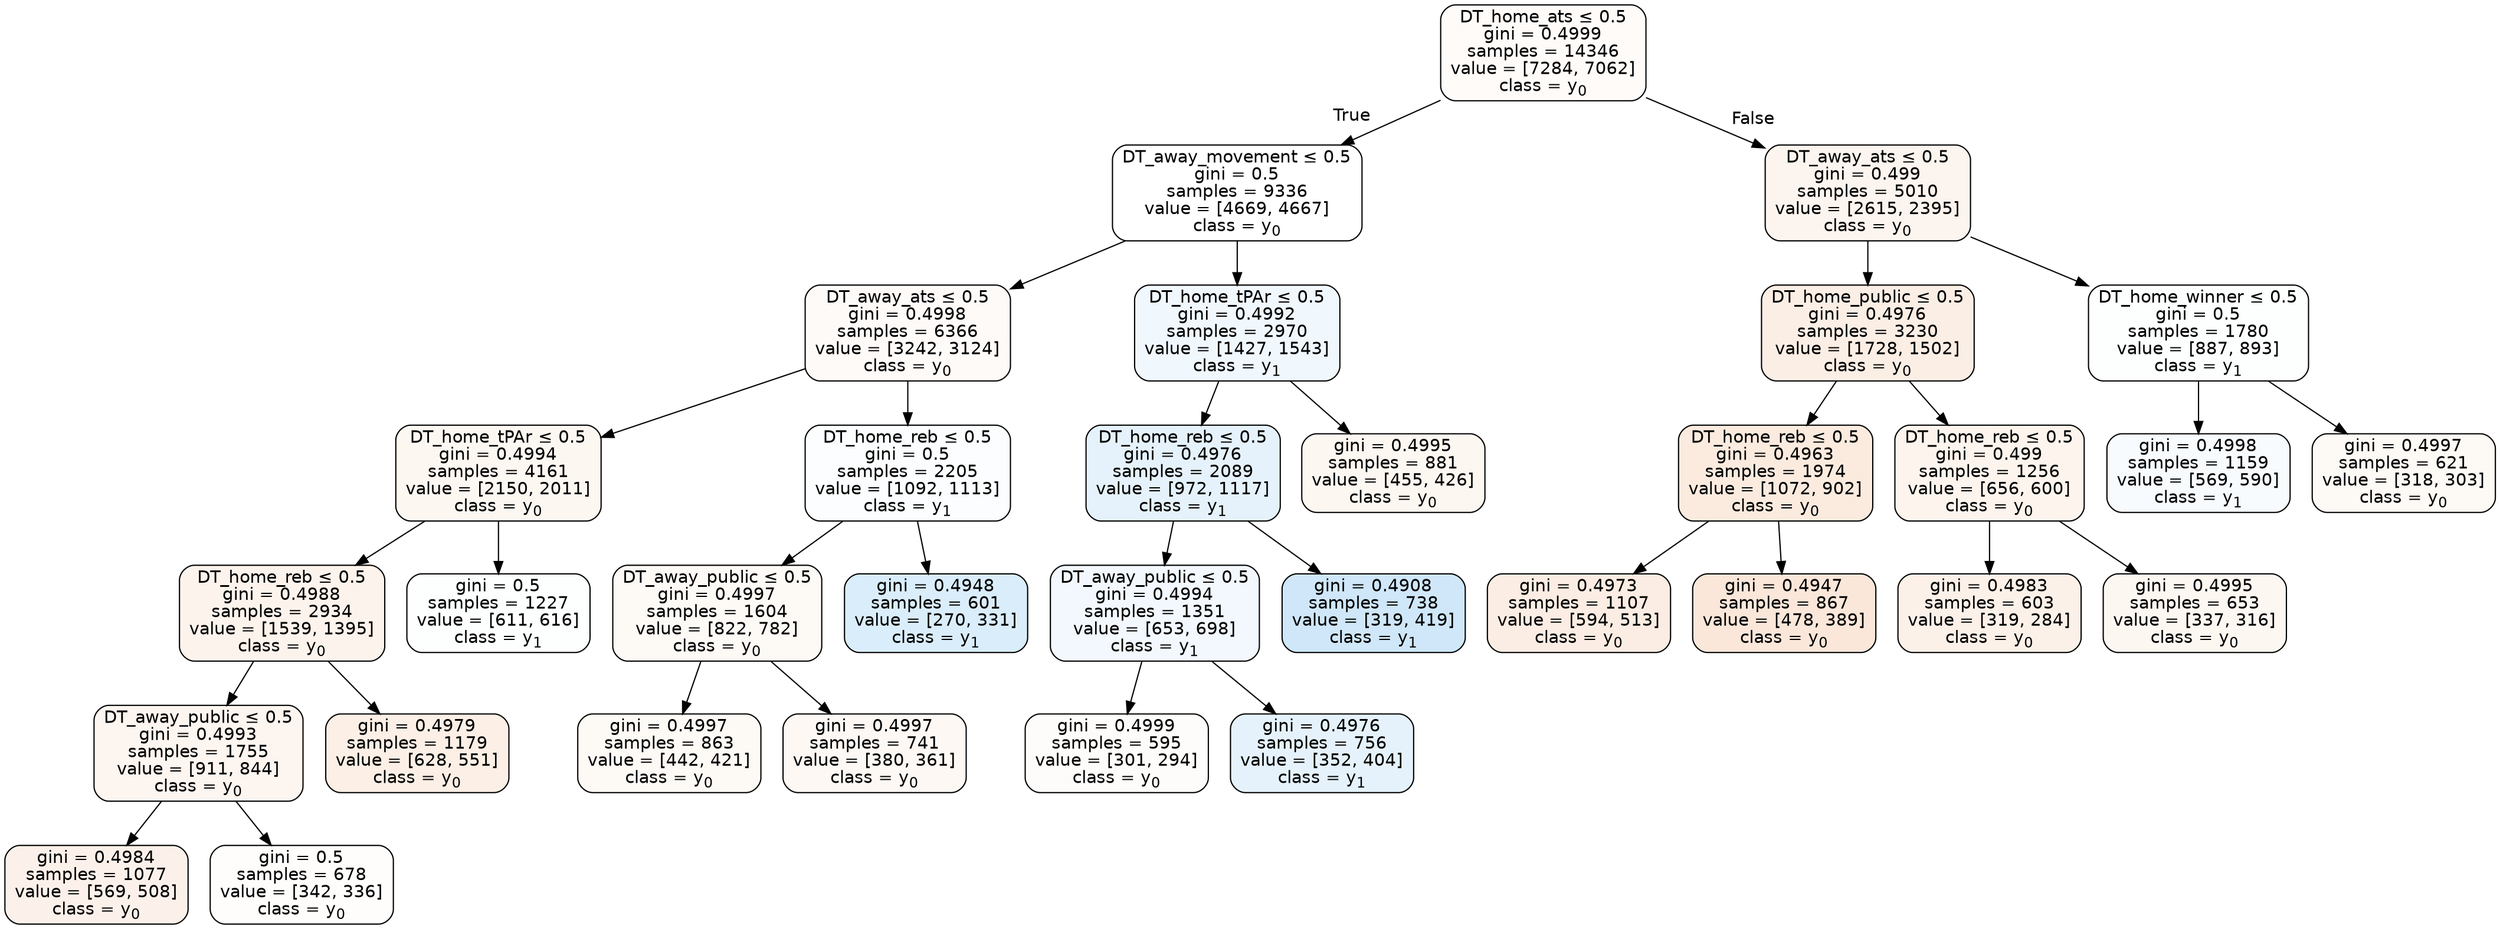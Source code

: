 digraph Tree {
node [shape=box, style="filled, rounded", color="black", fontname=helvetica] ;
edge [fontname=helvetica] ;
0 [label=<DT_home_ats &le; 0.5<br/>gini = 0.4999<br/>samples = 14346<br/>value = [7284, 7062]<br/>class = y<SUB>0</SUB>>, fillcolor="#e5813908"] ;
1 [label=<DT_away_movement &le; 0.5<br/>gini = 0.5<br/>samples = 9336<br/>value = [4669, 4667]<br/>class = y<SUB>0</SUB>>, fillcolor="#e5813900"] ;
0 -> 1 [labeldistance=2.5, labelangle=45, headlabel="True"] ;
2 [label=<DT_away_ats &le; 0.5<br/>gini = 0.4998<br/>samples = 6366<br/>value = [3242, 3124]<br/>class = y<SUB>0</SUB>>, fillcolor="#e5813909"] ;
1 -> 2 ;
3 [label=<DT_home_tPAr &le; 0.5<br/>gini = 0.4994<br/>samples = 4161<br/>value = [2150, 2011]<br/>class = y<SUB>0</SUB>>, fillcolor="#e5813910"] ;
2 -> 3 ;
4 [label=<DT_home_reb &le; 0.5<br/>gini = 0.4988<br/>samples = 2934<br/>value = [1539, 1395]<br/>class = y<SUB>0</SUB>>, fillcolor="#e5813918"] ;
3 -> 4 ;
5 [label=<DT_away_public &le; 0.5<br/>gini = 0.4993<br/>samples = 1755<br/>value = [911, 844]<br/>class = y<SUB>0</SUB>>, fillcolor="#e5813913"] ;
4 -> 5 ;
6 [label=<gini = 0.4984<br/>samples = 1077<br/>value = [569, 508]<br/>class = y<SUB>0</SUB>>, fillcolor="#e581391b"] ;
5 -> 6 ;
7 [label=<gini = 0.5<br/>samples = 678<br/>value = [342, 336]<br/>class = y<SUB>0</SUB>>, fillcolor="#e5813904"] ;
5 -> 7 ;
8 [label=<gini = 0.4979<br/>samples = 1179<br/>value = [628, 551]<br/>class = y<SUB>0</SUB>>, fillcolor="#e581391f"] ;
4 -> 8 ;
9 [label=<gini = 0.5<br/>samples = 1227<br/>value = [611, 616]<br/>class = y<SUB>1</SUB>>, fillcolor="#399de502"] ;
3 -> 9 ;
10 [label=<DT_home_reb &le; 0.5<br/>gini = 0.5<br/>samples = 2205<br/>value = [1092, 1113]<br/>class = y<SUB>1</SUB>>, fillcolor="#399de505"] ;
2 -> 10 ;
11 [label=<DT_away_public &le; 0.5<br/>gini = 0.4997<br/>samples = 1604<br/>value = [822, 782]<br/>class = y<SUB>0</SUB>>, fillcolor="#e581390c"] ;
10 -> 11 ;
12 [label=<gini = 0.4997<br/>samples = 863<br/>value = [442, 421]<br/>class = y<SUB>0</SUB>>, fillcolor="#e581390c"] ;
11 -> 12 ;
13 [label=<gini = 0.4997<br/>samples = 741<br/>value = [380, 361]<br/>class = y<SUB>0</SUB>>, fillcolor="#e581390d"] ;
11 -> 13 ;
14 [label=<gini = 0.4948<br/>samples = 601<br/>value = [270, 331]<br/>class = y<SUB>1</SUB>>, fillcolor="#399de52f"] ;
10 -> 14 ;
15 [label=<DT_home_tPAr &le; 0.5<br/>gini = 0.4992<br/>samples = 2970<br/>value = [1427, 1543]<br/>class = y<SUB>1</SUB>>, fillcolor="#399de513"] ;
1 -> 15 ;
16 [label=<DT_home_reb &le; 0.5<br/>gini = 0.4976<br/>samples = 2089<br/>value = [972, 1117]<br/>class = y<SUB>1</SUB>>, fillcolor="#399de521"] ;
15 -> 16 ;
17 [label=<DT_away_public &le; 0.5<br/>gini = 0.4994<br/>samples = 1351<br/>value = [653, 698]<br/>class = y<SUB>1</SUB>>, fillcolor="#399de510"] ;
16 -> 17 ;
18 [label=<gini = 0.4999<br/>samples = 595<br/>value = [301, 294]<br/>class = y<SUB>0</SUB>>, fillcolor="#e5813906"] ;
17 -> 18 ;
19 [label=<gini = 0.4976<br/>samples = 756<br/>value = [352, 404]<br/>class = y<SUB>1</SUB>>, fillcolor="#399de521"] ;
17 -> 19 ;
20 [label=<gini = 0.4908<br/>samples = 738<br/>value = [319, 419]<br/>class = y<SUB>1</SUB>>, fillcolor="#399de53d"] ;
16 -> 20 ;
21 [label=<gini = 0.4995<br/>samples = 881<br/>value = [455, 426]<br/>class = y<SUB>0</SUB>>, fillcolor="#e5813910"] ;
15 -> 21 ;
22 [label=<DT_away_ats &le; 0.5<br/>gini = 0.499<br/>samples = 5010<br/>value = [2615, 2395]<br/>class = y<SUB>0</SUB>>, fillcolor="#e5813915"] ;
0 -> 22 [labeldistance=2.5, labelangle=-45, headlabel="False"] ;
23 [label=<DT_home_public &le; 0.5<br/>gini = 0.4976<br/>samples = 3230<br/>value = [1728, 1502]<br/>class = y<SUB>0</SUB>>, fillcolor="#e5813921"] ;
22 -> 23 ;
24 [label=<DT_home_reb &le; 0.5<br/>gini = 0.4963<br/>samples = 1974<br/>value = [1072, 902]<br/>class = y<SUB>0</SUB>>, fillcolor="#e5813928"] ;
23 -> 24 ;
25 [label=<gini = 0.4973<br/>samples = 1107<br/>value = [594, 513]<br/>class = y<SUB>0</SUB>>, fillcolor="#e5813923"] ;
24 -> 25 ;
26 [label=<gini = 0.4947<br/>samples = 867<br/>value = [478, 389]<br/>class = y<SUB>0</SUB>>, fillcolor="#e581392f"] ;
24 -> 26 ;
27 [label=<DT_home_reb &le; 0.5<br/>gini = 0.499<br/>samples = 1256<br/>value = [656, 600]<br/>class = y<SUB>0</SUB>>, fillcolor="#e5813916"] ;
23 -> 27 ;
28 [label=<gini = 0.4983<br/>samples = 603<br/>value = [319, 284]<br/>class = y<SUB>0</SUB>>, fillcolor="#e581391c"] ;
27 -> 28 ;
29 [label=<gini = 0.4995<br/>samples = 653<br/>value = [337, 316]<br/>class = y<SUB>0</SUB>>, fillcolor="#e5813910"] ;
27 -> 29 ;
30 [label=<DT_home_winner &le; 0.5<br/>gini = 0.5<br/>samples = 1780<br/>value = [887, 893]<br/>class = y<SUB>1</SUB>>, fillcolor="#399de502"] ;
22 -> 30 ;
31 [label=<gini = 0.4998<br/>samples = 1159<br/>value = [569, 590]<br/>class = y<SUB>1</SUB>>, fillcolor="#399de509"] ;
30 -> 31 ;
32 [label=<gini = 0.4997<br/>samples = 621<br/>value = [318, 303]<br/>class = y<SUB>0</SUB>>, fillcolor="#e581390c"] ;
30 -> 32 ;
}
